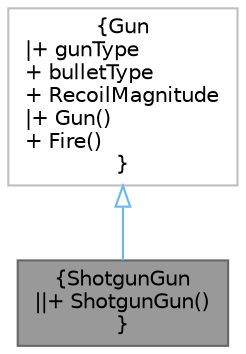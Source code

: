 digraph "ShotgunGun"
{
 // LATEX_PDF_SIZE
  bgcolor="transparent";
  edge [fontname=Helvetica,fontsize=10,labelfontname=Helvetica,labelfontsize=10];
  node [fontname=Helvetica,fontsize=10,shape=box,height=0.2,width=0.4];
  Node1 [label="{ShotgunGun\n||+ ShotgunGun()\l}",height=0.2,width=0.4,color="gray40", fillcolor="grey60", style="filled", fontcolor="black",tooltip=" "];
  Node2 -> Node1 [dir="back",color="steelblue1",style="solid",arrowtail="onormal"];
  Node2 [label="{Gun\n|+ gunType\l+ bulletType\l+ RecoilMagnitude\l|+ Gun()\l+ Fire()\l}",height=0.2,width=0.4,color="grey75", fillcolor="white", style="filled",URL="$classGun.html",tooltip=" "];
}

